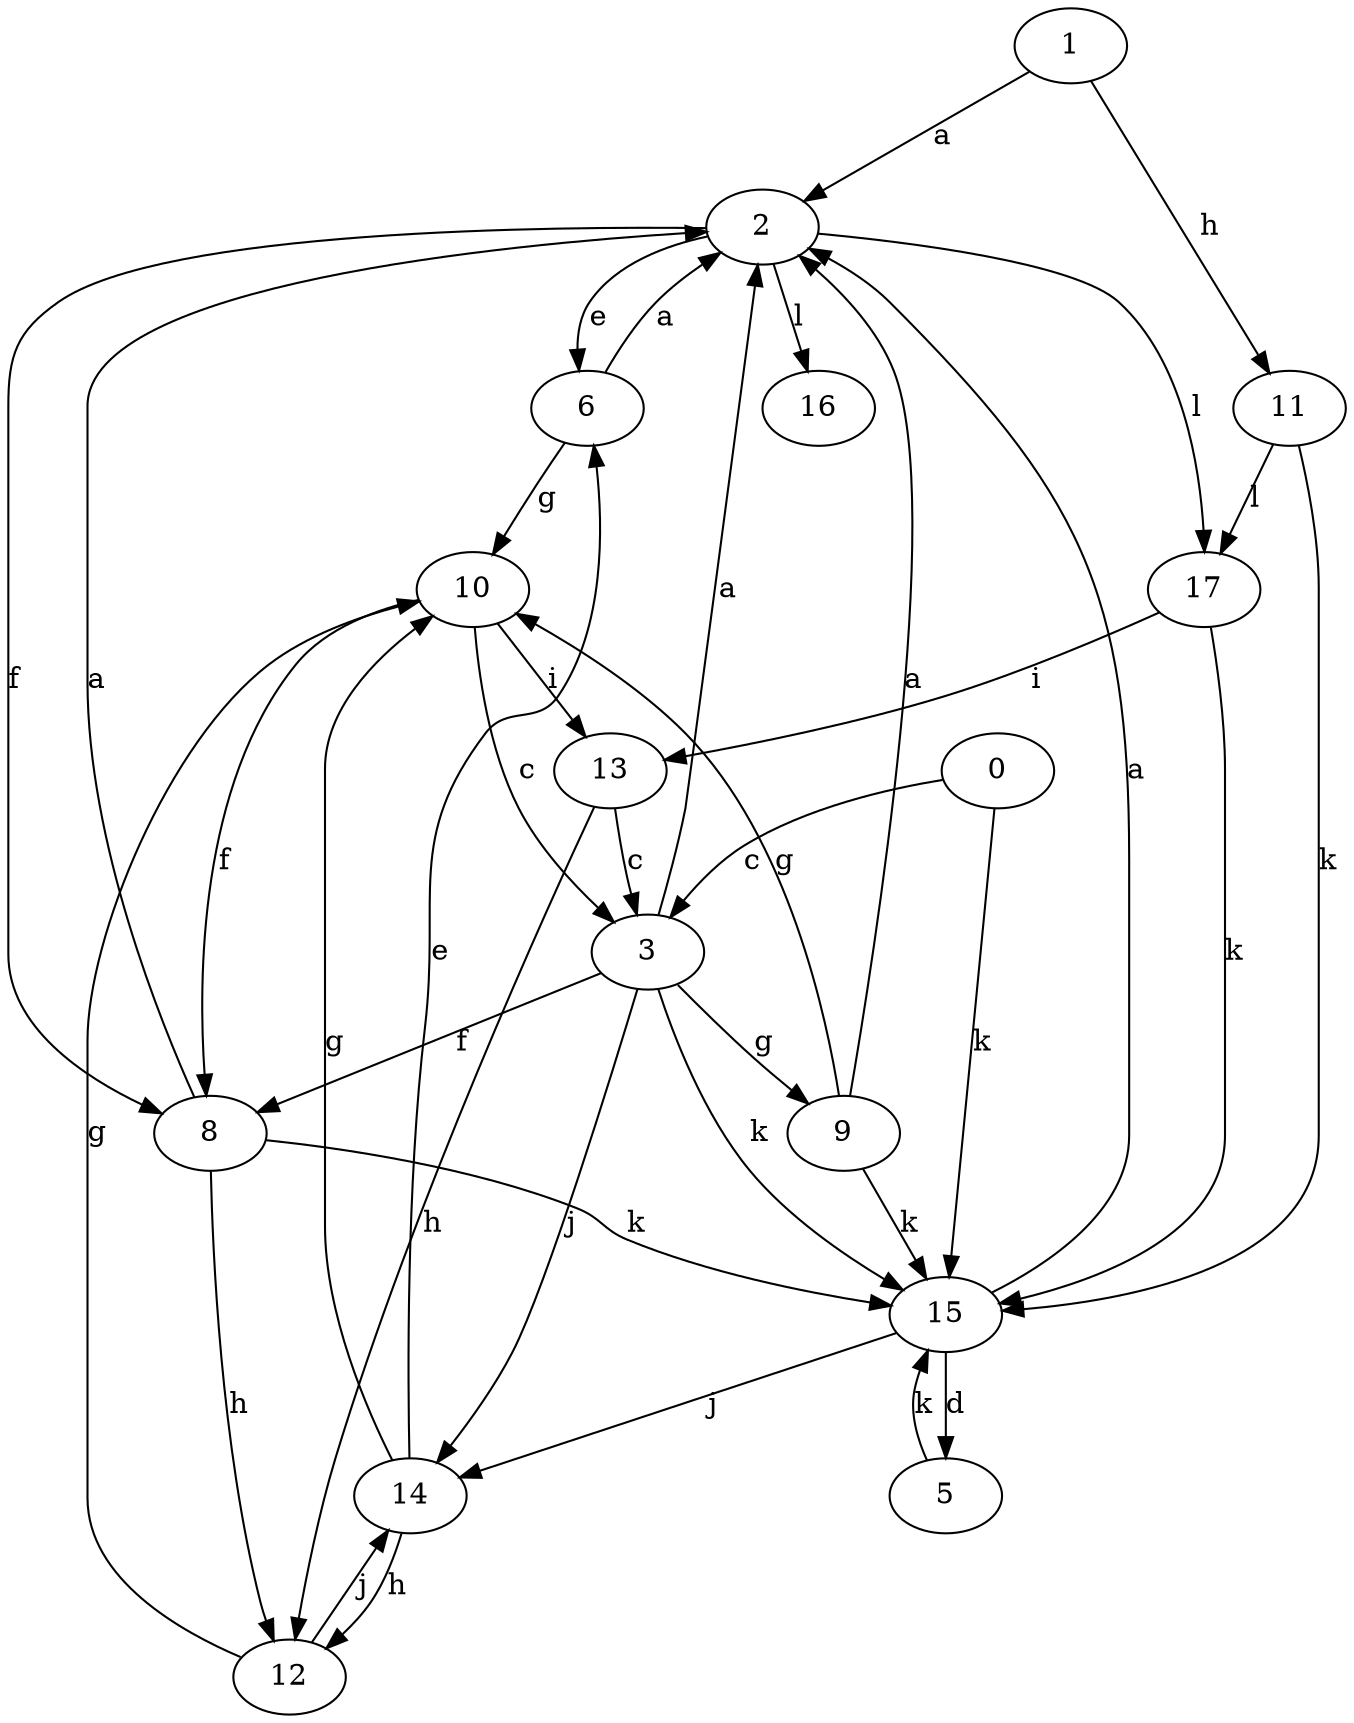 strict digraph  {
1;
2;
3;
0;
5;
6;
8;
9;
10;
11;
12;
13;
14;
15;
16;
17;
1 -> 2  [label=a];
1 -> 11  [label=h];
2 -> 6  [label=e];
2 -> 8  [label=f];
2 -> 16  [label=l];
2 -> 17  [label=l];
3 -> 2  [label=a];
3 -> 8  [label=f];
3 -> 9  [label=g];
3 -> 14  [label=j];
3 -> 15  [label=k];
0 -> 3  [label=c];
0 -> 15  [label=k];
5 -> 15  [label=k];
6 -> 2  [label=a];
6 -> 10  [label=g];
8 -> 2  [label=a];
8 -> 12  [label=h];
8 -> 15  [label=k];
9 -> 2  [label=a];
9 -> 10  [label=g];
9 -> 15  [label=k];
10 -> 3  [label=c];
10 -> 8  [label=f];
10 -> 13  [label=i];
11 -> 15  [label=k];
11 -> 17  [label=l];
12 -> 10  [label=g];
12 -> 14  [label=j];
13 -> 3  [label=c];
13 -> 12  [label=h];
14 -> 6  [label=e];
14 -> 10  [label=g];
14 -> 12  [label=h];
15 -> 2  [label=a];
15 -> 5  [label=d];
15 -> 14  [label=j];
17 -> 13  [label=i];
17 -> 15  [label=k];
}
